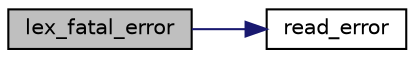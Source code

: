 digraph "lex_fatal_error"
{
  edge [fontname="Helvetica",fontsize="10",labelfontname="Helvetica",labelfontsize="10"];
  node [fontname="Helvetica",fontsize="10",shape=record];
  rankdir="LR";
  Node14 [label="lex_fatal_error",height=0.2,width=0.4,color="black", fillcolor="grey75", style="filled", fontcolor="black"];
  Node14 -> Node15 [color="midnightblue",fontsize="10",style="solid",fontname="Helvetica"];
  Node15 [label="read_error",height=0.2,width=0.4,color="black", fillcolor="white", style="filled",URL="$de/d42/yacc__read_8c.html#a7425f7053e97b4497e11ea7ee7f16485"];
}
